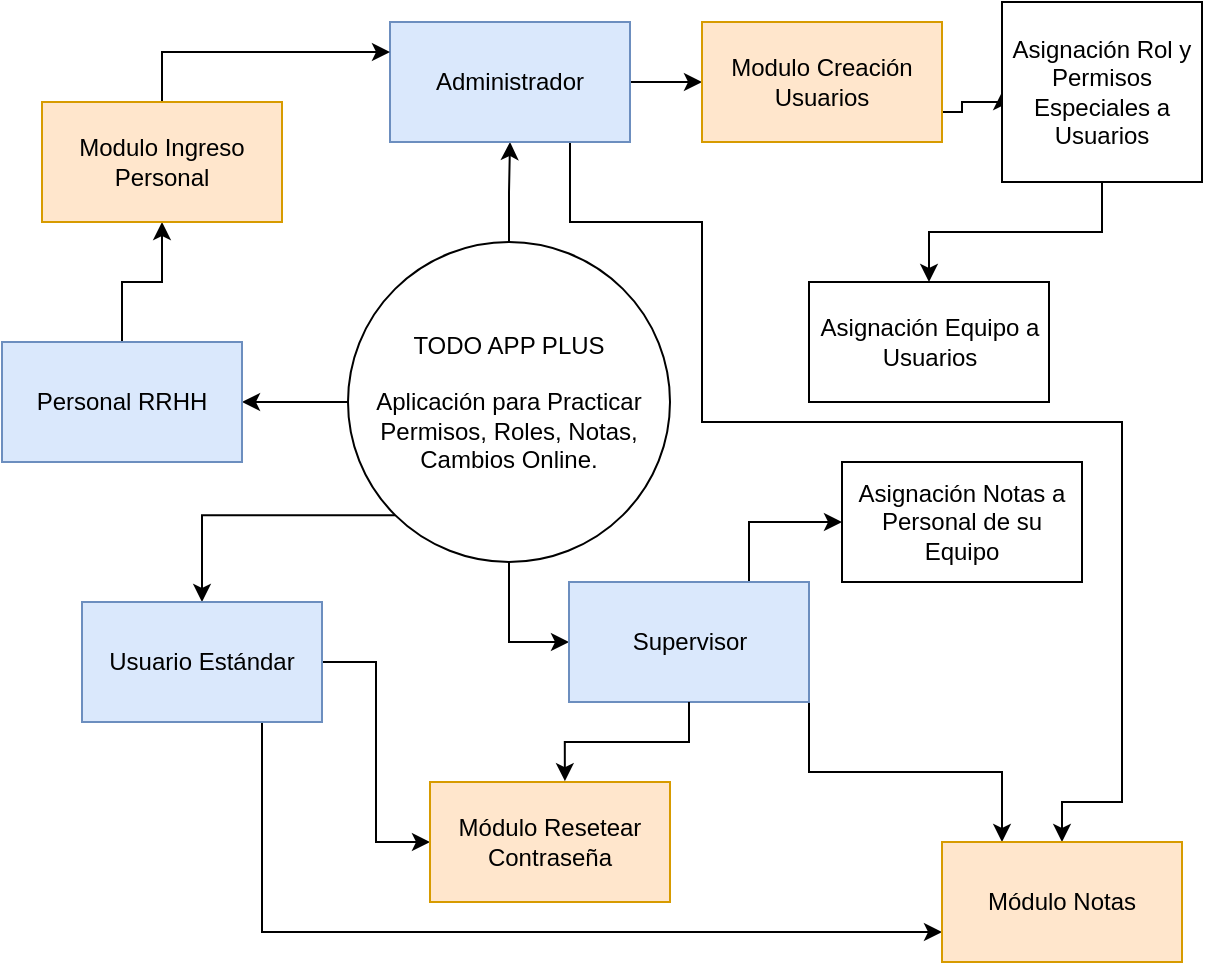 <mxfile version="24.5.2" type="github" pages="3">
  <diagram id="s965LZBpbMZYc1rGL3O4" name="Idea General">
    <mxGraphModel dx="956" dy="535" grid="1" gridSize="10" guides="1" tooltips="1" connect="1" arrows="1" fold="1" page="1" pageScale="1" pageWidth="827" pageHeight="1169" math="0" shadow="0">
      <root>
        <mxCell id="0" />
        <mxCell id="1" parent="0" />
        <mxCell id="39D2p6SeBB2OhHmBmoVa-4" value="" style="edgeStyle=orthogonalEdgeStyle;rounded=0;orthogonalLoop=1;jettySize=auto;html=1;" edge="1" parent="1" source="39D2p6SeBB2OhHmBmoVa-1" target="39D2p6SeBB2OhHmBmoVa-3">
          <mxGeometry relative="1" as="geometry" />
        </mxCell>
        <mxCell id="39D2p6SeBB2OhHmBmoVa-6" value="" style="edgeStyle=orthogonalEdgeStyle;rounded=0;orthogonalLoop=1;jettySize=auto;html=1;" edge="1" parent="1" source="39D2p6SeBB2OhHmBmoVa-1" target="39D2p6SeBB2OhHmBmoVa-5">
          <mxGeometry relative="1" as="geometry" />
        </mxCell>
        <mxCell id="39D2p6SeBB2OhHmBmoVa-8" value="" style="edgeStyle=orthogonalEdgeStyle;rounded=0;orthogonalLoop=1;jettySize=auto;html=1;entryX=0;entryY=0.5;entryDx=0;entryDy=0;" edge="1" parent="1" source="39D2p6SeBB2OhHmBmoVa-1" target="39D2p6SeBB2OhHmBmoVa-7">
          <mxGeometry relative="1" as="geometry" />
        </mxCell>
        <mxCell id="39D2p6SeBB2OhHmBmoVa-10" value="" style="edgeStyle=orthogonalEdgeStyle;rounded=0;orthogonalLoop=1;jettySize=auto;html=1;exitX=0;exitY=1;exitDx=0;exitDy=0;" edge="1" parent="1" source="39D2p6SeBB2OhHmBmoVa-1" target="39D2p6SeBB2OhHmBmoVa-9">
          <mxGeometry relative="1" as="geometry" />
        </mxCell>
        <mxCell id="39D2p6SeBB2OhHmBmoVa-1" value="TODO APP PLUS&lt;div&gt;&lt;br&gt;&lt;div&gt;Aplicación para Practicar Permisos, Roles, Notas, Cambios Online.&lt;/div&gt;&lt;/div&gt;" style="ellipse;whiteSpace=wrap;html=1;" vertex="1" parent="1">
          <mxGeometry x="243" y="150" width="161" height="160" as="geometry" />
        </mxCell>
        <mxCell id="39D2p6SeBB2OhHmBmoVa-14" style="edgeStyle=orthogonalEdgeStyle;rounded=0;orthogonalLoop=1;jettySize=auto;html=1;exitX=0.5;exitY=0;exitDx=0;exitDy=0;entryX=0.5;entryY=1;entryDx=0;entryDy=0;" edge="1" parent="1" source="39D2p6SeBB2OhHmBmoVa-3" target="39D2p6SeBB2OhHmBmoVa-11">
          <mxGeometry relative="1" as="geometry" />
        </mxCell>
        <mxCell id="39D2p6SeBB2OhHmBmoVa-3" value="Personal RRHH" style="whiteSpace=wrap;html=1;fillColor=#dae8fc;strokeColor=#6c8ebf;" vertex="1" parent="1">
          <mxGeometry x="70" y="200" width="120" height="60" as="geometry" />
        </mxCell>
        <mxCell id="39D2p6SeBB2OhHmBmoVa-16" style="edgeStyle=orthogonalEdgeStyle;rounded=0;orthogonalLoop=1;jettySize=auto;html=1;exitX=1;exitY=0.5;exitDx=0;exitDy=0;entryX=0;entryY=0.5;entryDx=0;entryDy=0;" edge="1" parent="1" source="39D2p6SeBB2OhHmBmoVa-5" target="39D2p6SeBB2OhHmBmoVa-12">
          <mxGeometry relative="1" as="geometry" />
        </mxCell>
        <mxCell id="lc47qNNWt5qlsEdFQ2Nk-5" style="edgeStyle=orthogonalEdgeStyle;rounded=0;orthogonalLoop=1;jettySize=auto;html=1;exitX=0.75;exitY=1;exitDx=0;exitDy=0;entryX=0.5;entryY=0;entryDx=0;entryDy=0;" edge="1" parent="1" source="39D2p6SeBB2OhHmBmoVa-5" target="lc47qNNWt5qlsEdFQ2Nk-4">
          <mxGeometry relative="1" as="geometry">
            <Array as="points">
              <mxPoint x="354" y="140" />
              <mxPoint x="420" y="140" />
              <mxPoint x="420" y="240" />
              <mxPoint x="630" y="240" />
              <mxPoint x="630" y="430" />
              <mxPoint x="600" y="430" />
            </Array>
          </mxGeometry>
        </mxCell>
        <mxCell id="39D2p6SeBB2OhHmBmoVa-5" value="Administrador" style="whiteSpace=wrap;html=1;fillColor=#dae8fc;strokeColor=#6c8ebf;" vertex="1" parent="1">
          <mxGeometry x="264" y="40" width="120" height="60" as="geometry" />
        </mxCell>
        <mxCell id="39D2p6SeBB2OhHmBmoVa-22" value="" style="edgeStyle=orthogonalEdgeStyle;rounded=0;orthogonalLoop=1;jettySize=auto;html=1;entryX=0;entryY=0.5;entryDx=0;entryDy=0;exitX=0.75;exitY=0;exitDx=0;exitDy=0;" edge="1" parent="1" source="39D2p6SeBB2OhHmBmoVa-7" target="39D2p6SeBB2OhHmBmoVa-21">
          <mxGeometry relative="1" as="geometry" />
        </mxCell>
        <mxCell id="lc47qNNWt5qlsEdFQ2Nk-6" style="edgeStyle=orthogonalEdgeStyle;rounded=0;orthogonalLoop=1;jettySize=auto;html=1;exitX=1;exitY=1;exitDx=0;exitDy=0;entryX=0.25;entryY=0;entryDx=0;entryDy=0;" edge="1" parent="1" source="39D2p6SeBB2OhHmBmoVa-7" target="lc47qNNWt5qlsEdFQ2Nk-4">
          <mxGeometry relative="1" as="geometry" />
        </mxCell>
        <mxCell id="39D2p6SeBB2OhHmBmoVa-7" value="Supervisor" style="whiteSpace=wrap;html=1;fillColor=#dae8fc;strokeColor=#6c8ebf;" vertex="1" parent="1">
          <mxGeometry x="353.5" y="320" width="120" height="60" as="geometry" />
        </mxCell>
        <mxCell id="39D2p6SeBB2OhHmBmoVa-24" style="edgeStyle=orthogonalEdgeStyle;rounded=0;orthogonalLoop=1;jettySize=auto;html=1;exitX=1;exitY=0.5;exitDx=0;exitDy=0;entryX=0;entryY=0.5;entryDx=0;entryDy=0;" edge="1" parent="1" source="39D2p6SeBB2OhHmBmoVa-9" target="39D2p6SeBB2OhHmBmoVa-18">
          <mxGeometry relative="1" as="geometry" />
        </mxCell>
        <mxCell id="lc47qNNWt5qlsEdFQ2Nk-7" style="edgeStyle=orthogonalEdgeStyle;rounded=0;orthogonalLoop=1;jettySize=auto;html=1;exitX=0.75;exitY=1;exitDx=0;exitDy=0;entryX=0;entryY=0.75;entryDx=0;entryDy=0;" edge="1" parent="1" source="39D2p6SeBB2OhHmBmoVa-9" target="lc47qNNWt5qlsEdFQ2Nk-4">
          <mxGeometry relative="1" as="geometry" />
        </mxCell>
        <mxCell id="39D2p6SeBB2OhHmBmoVa-9" value="Usuario Estándar" style="whiteSpace=wrap;html=1;fillColor=#dae8fc;strokeColor=#6c8ebf;" vertex="1" parent="1">
          <mxGeometry x="110" y="330" width="120" height="60" as="geometry" />
        </mxCell>
        <mxCell id="39D2p6SeBB2OhHmBmoVa-15" style="edgeStyle=orthogonalEdgeStyle;rounded=0;orthogonalLoop=1;jettySize=auto;html=1;exitX=0.5;exitY=0;exitDx=0;exitDy=0;entryX=0;entryY=0.25;entryDx=0;entryDy=0;" edge="1" parent="1" source="39D2p6SeBB2OhHmBmoVa-11" target="39D2p6SeBB2OhHmBmoVa-5">
          <mxGeometry relative="1" as="geometry" />
        </mxCell>
        <mxCell id="39D2p6SeBB2OhHmBmoVa-11" value="Modulo Ingreso Personal" style="rounded=0;whiteSpace=wrap;html=1;fillColor=#ffe6cc;strokeColor=#d79b00;" vertex="1" parent="1">
          <mxGeometry x="90" y="80" width="120" height="60" as="geometry" />
        </mxCell>
        <mxCell id="39D2p6SeBB2OhHmBmoVa-17" style="edgeStyle=orthogonalEdgeStyle;rounded=0;orthogonalLoop=1;jettySize=auto;html=1;exitX=1;exitY=0.75;exitDx=0;exitDy=0;entryX=0;entryY=0.5;entryDx=0;entryDy=0;" edge="1" parent="1" source="39D2p6SeBB2OhHmBmoVa-12" target="39D2p6SeBB2OhHmBmoVa-13">
          <mxGeometry relative="1" as="geometry">
            <Array as="points">
              <mxPoint x="550" y="85" />
              <mxPoint x="550" y="80" />
            </Array>
          </mxGeometry>
        </mxCell>
        <mxCell id="39D2p6SeBB2OhHmBmoVa-12" value="Modulo Creación Usuarios" style="rounded=0;whiteSpace=wrap;html=1;fillColor=#ffe6cc;strokeColor=#d79b00;" vertex="1" parent="1">
          <mxGeometry x="420" y="40" width="120" height="60" as="geometry" />
        </mxCell>
        <mxCell id="39D2p6SeBB2OhHmBmoVa-20" value="" style="edgeStyle=orthogonalEdgeStyle;rounded=0;orthogonalLoop=1;jettySize=auto;html=1;" edge="1" parent="1" source="39D2p6SeBB2OhHmBmoVa-13" target="39D2p6SeBB2OhHmBmoVa-19">
          <mxGeometry relative="1" as="geometry" />
        </mxCell>
        <mxCell id="39D2p6SeBB2OhHmBmoVa-13" value="Asignación Rol y Permisos Especiales a Usuarios" style="rounded=0;whiteSpace=wrap;html=1;" vertex="1" parent="1">
          <mxGeometry x="570" y="30" width="100" height="90" as="geometry" />
        </mxCell>
        <mxCell id="39D2p6SeBB2OhHmBmoVa-18" value="Módulo Resetear Contraseña" style="rounded=0;whiteSpace=wrap;html=1;fillColor=#ffe6cc;strokeColor=#d79b00;" vertex="1" parent="1">
          <mxGeometry x="284" y="420" width="120" height="60" as="geometry" />
        </mxCell>
        <mxCell id="39D2p6SeBB2OhHmBmoVa-19" value="Asignación Equipo a Usuarios" style="rounded=0;whiteSpace=wrap;html=1;" vertex="1" parent="1">
          <mxGeometry x="473.5" y="170" width="120" height="60" as="geometry" />
        </mxCell>
        <mxCell id="39D2p6SeBB2OhHmBmoVa-21" value="Asignación Notas a Personal de su Equipo" style="whiteSpace=wrap;html=1;" vertex="1" parent="1">
          <mxGeometry x="490" y="260" width="120" height="60" as="geometry" />
        </mxCell>
        <mxCell id="39D2p6SeBB2OhHmBmoVa-23" style="edgeStyle=orthogonalEdgeStyle;rounded=0;orthogonalLoop=1;jettySize=auto;html=1;exitX=0.5;exitY=1;exitDx=0;exitDy=0;entryX=0.562;entryY=-0.007;entryDx=0;entryDy=0;entryPerimeter=0;" edge="1" parent="1" source="39D2p6SeBB2OhHmBmoVa-7" target="39D2p6SeBB2OhHmBmoVa-18">
          <mxGeometry relative="1" as="geometry" />
        </mxCell>
        <mxCell id="lc47qNNWt5qlsEdFQ2Nk-4" value="Módulo Notas" style="rounded=0;whiteSpace=wrap;html=1;fillColor=#ffe6cc;strokeColor=#d79b00;" vertex="1" parent="1">
          <mxGeometry x="540" y="450" width="120" height="60" as="geometry" />
        </mxCell>
      </root>
    </mxGraphModel>
  </diagram>
  <diagram id="S6_nV-Bq8FW5qWXBEmcx" name="SubSistemas">
    <mxGraphModel dx="1366" dy="764" grid="1" gridSize="10" guides="1" tooltips="1" connect="1" arrows="1" fold="1" page="1" pageScale="1" pageWidth="827" pageHeight="1169" math="0" shadow="0">
      <root>
        <mxCell id="0" />
        <mxCell id="1" parent="0" />
        <mxCell id="8o5fo2lldhRb1oBOmASX-3" style="edgeStyle=orthogonalEdgeStyle;rounded=0;orthogonalLoop=1;jettySize=auto;html=1;exitX=0.5;exitY=0.5;exitDx=0;exitDy=0;exitPerimeter=0;entryX=0;entryY=0.5;entryDx=0;entryDy=0;" edge="1" parent="1" source="C0U7h_3is0mXBFiikYH3-1" target="8o5fo2lldhRb1oBOmASX-1">
          <mxGeometry relative="1" as="geometry" />
        </mxCell>
        <mxCell id="8o5fo2lldhRb1oBOmASX-4" style="edgeStyle=orthogonalEdgeStyle;rounded=0;orthogonalLoop=1;jettySize=auto;html=1;exitX=0.5;exitY=0.5;exitDx=0;exitDy=0;exitPerimeter=0;entryX=0;entryY=0.5;entryDx=0;entryDy=0;" edge="1" parent="1" source="C0U7h_3is0mXBFiikYH3-1" target="8o5fo2lldhRb1oBOmASX-2">
          <mxGeometry relative="1" as="geometry">
            <Array as="points">
              <mxPoint x="80" y="150" />
              <mxPoint x="80" y="100" />
            </Array>
          </mxGeometry>
        </mxCell>
        <mxCell id="C0U7h_3is0mXBFiikYH3-1" value="RRHH" style="shape=umlActor;verticalLabelPosition=bottom;verticalAlign=top;html=1;outlineConnect=0;" vertex="1" parent="1">
          <mxGeometry x="100" y="120" width="30" height="60" as="geometry" />
        </mxCell>
        <mxCell id="8o5fo2lldhRb1oBOmASX-7" style="edgeStyle=orthogonalEdgeStyle;rounded=0;orthogonalLoop=1;jettySize=auto;html=1;exitX=1;exitY=0.5;exitDx=0;exitDy=0;entryX=0.5;entryY=0.5;entryDx=0;entryDy=0;entryPerimeter=0;" edge="1" parent="1" source="8o5fo2lldhRb1oBOmASX-1" target="8o5fo2lldhRb1oBOmASX-5">
          <mxGeometry relative="1" as="geometry" />
        </mxCell>
        <mxCell id="8o5fo2lldhRb1oBOmASX-1" value="Crear Empleado" style="rounded=1;whiteSpace=wrap;html=1;" vertex="1" parent="1">
          <mxGeometry x="190" y="130" width="120" height="40" as="geometry" />
        </mxCell>
        <mxCell id="8o5fo2lldhRb1oBOmASX-24" style="edgeStyle=orthogonalEdgeStyle;rounded=0;orthogonalLoop=1;jettySize=auto;html=1;exitX=1;exitY=0.5;exitDx=0;exitDy=0;entryX=0;entryY=0.25;entryDx=0;entryDy=0;" edge="1" parent="1" source="8o5fo2lldhRb1oBOmASX-2" target="8o5fo2lldhRb1oBOmASX-23">
          <mxGeometry relative="1" as="geometry" />
        </mxCell>
        <mxCell id="8o5fo2lldhRb1oBOmASX-2" value="Dar de Baja Empleado" style="rounded=1;whiteSpace=wrap;html=1;" vertex="1" parent="1">
          <mxGeometry x="140" y="80" width="150" height="40" as="geometry" />
        </mxCell>
        <mxCell id="8o5fo2lldhRb1oBOmASX-8" style="edgeStyle=orthogonalEdgeStyle;rounded=0;orthogonalLoop=1;jettySize=auto;html=1;entryX=0.5;entryY=0;entryDx=0;entryDy=0;exitX=0;exitY=1;exitDx=0;exitDy=0;exitPerimeter=0;" edge="1" parent="1" source="8o5fo2lldhRb1oBOmASX-5" target="8o5fo2lldhRb1oBOmASX-6">
          <mxGeometry relative="1" as="geometry">
            <Array as="points">
              <mxPoint x="390" y="190" />
              <mxPoint x="310" y="190" />
            </Array>
          </mxGeometry>
        </mxCell>
        <mxCell id="8o5fo2lldhRb1oBOmASX-5" value="Admin" style="shape=umlActor;verticalLabelPosition=bottom;verticalAlign=top;html=1;outlineConnect=0;" vertex="1" parent="1">
          <mxGeometry x="390" y="150" width="30" height="60" as="geometry" />
        </mxCell>
        <mxCell id="8o5fo2lldhRb1oBOmASX-6" value="Crear Usuario para un Empleado" style="rounded=1;whiteSpace=wrap;html=1;" vertex="1" parent="1">
          <mxGeometry x="250" y="210" width="120" height="60" as="geometry" />
        </mxCell>
        <mxCell id="8o5fo2lldhRb1oBOmASX-17" style="edgeStyle=orthogonalEdgeStyle;rounded=0;orthogonalLoop=1;jettySize=auto;html=1;exitX=0.5;exitY=0.5;exitDx=0;exitDy=0;exitPerimeter=0;" edge="1" parent="1" source="8o5fo2lldhRb1oBOmASX-9" target="8o5fo2lldhRb1oBOmASX-16">
          <mxGeometry relative="1" as="geometry" />
        </mxCell>
        <mxCell id="8o5fo2lldhRb1oBOmASX-20" style="edgeStyle=orthogonalEdgeStyle;rounded=0;orthogonalLoop=1;jettySize=auto;html=1;exitX=1;exitY=1;exitDx=0;exitDy=0;exitPerimeter=0;entryX=0.25;entryY=0;entryDx=0;entryDy=0;" edge="1" parent="1" source="8o5fo2lldhRb1oBOmASX-9" target="8o5fo2lldhRb1oBOmASX-15">
          <mxGeometry relative="1" as="geometry" />
        </mxCell>
        <mxCell id="8o5fo2lldhRb1oBOmASX-9" value="Supervisor" style="shape=umlActor;verticalLabelPosition=bottom;verticalAlign=top;html=1;outlineConnect=0;" vertex="1" parent="1">
          <mxGeometry x="160" y="320" width="30" height="60" as="geometry" />
        </mxCell>
        <mxCell id="8o5fo2lldhRb1oBOmASX-21" style="edgeStyle=orthogonalEdgeStyle;rounded=0;orthogonalLoop=1;jettySize=auto;html=1;exitX=0;exitY=1;exitDx=0;exitDy=0;exitPerimeter=0;entryX=0.75;entryY=0;entryDx=0;entryDy=0;" edge="1" parent="1" source="8o5fo2lldhRb1oBOmASX-10" target="8o5fo2lldhRb1oBOmASX-15">
          <mxGeometry relative="1" as="geometry" />
        </mxCell>
        <mxCell id="8o5fo2lldhRb1oBOmASX-10" value="Estandar" style="shape=umlActor;verticalLabelPosition=bottom;verticalAlign=top;html=1;outlineConnect=0;" vertex="1" parent="1">
          <mxGeometry x="409" y="320" width="30" height="60" as="geometry" />
        </mxCell>
        <mxCell id="8o5fo2lldhRb1oBOmASX-11" style="edgeStyle=orthogonalEdgeStyle;rounded=0;orthogonalLoop=1;jettySize=auto;html=1;exitX=0.5;exitY=1;exitDx=0;exitDy=0;entryX=0.5;entryY=0;entryDx=0;entryDy=0;entryPerimeter=0;" edge="1" parent="1" source="8o5fo2lldhRb1oBOmASX-6" target="8o5fo2lldhRb1oBOmASX-9">
          <mxGeometry relative="1" as="geometry" />
        </mxCell>
        <mxCell id="8o5fo2lldhRb1oBOmASX-12" style="edgeStyle=orthogonalEdgeStyle;rounded=0;orthogonalLoop=1;jettySize=auto;html=1;exitX=0.5;exitY=1;exitDx=0;exitDy=0;entryX=0.5;entryY=0;entryDx=0;entryDy=0;entryPerimeter=0;" edge="1" parent="1" source="8o5fo2lldhRb1oBOmASX-6" target="8o5fo2lldhRb1oBOmASX-10">
          <mxGeometry relative="1" as="geometry" />
        </mxCell>
        <mxCell id="8o5fo2lldhRb1oBOmASX-14" style="edgeStyle=orthogonalEdgeStyle;rounded=0;orthogonalLoop=1;jettySize=auto;html=1;exitX=0;exitY=0.5;exitDx=0;exitDy=0;entryX=1;entryY=1;entryDx=0;entryDy=0;entryPerimeter=0;" edge="1" parent="1" source="8o5fo2lldhRb1oBOmASX-6" target="C0U7h_3is0mXBFiikYH3-1">
          <mxGeometry relative="1" as="geometry">
            <Array as="points">
              <mxPoint x="170" y="240" />
              <mxPoint x="170" y="180" />
            </Array>
          </mxGeometry>
        </mxCell>
        <mxCell id="8o5fo2lldhRb1oBOmASX-15" value="Crear/Modificar/Eliminar Notas" style="rounded=1;whiteSpace=wrap;html=1;" vertex="1" parent="1">
          <mxGeometry x="230" y="460" width="160" height="40" as="geometry" />
        </mxCell>
        <mxCell id="8o5fo2lldhRb1oBOmASX-16" value="Asignar Notas a su Equipo" style="rounded=1;whiteSpace=wrap;html=1;" vertex="1" parent="1">
          <mxGeometry x="260" y="340" width="100" height="50" as="geometry" />
        </mxCell>
        <mxCell id="8o5fo2lldhRb1oBOmASX-18" style="edgeStyle=orthogonalEdgeStyle;rounded=0;orthogonalLoop=1;jettySize=auto;html=1;exitX=1;exitY=0.5;exitDx=0;exitDy=0;entryX=0.5;entryY=0.5;entryDx=0;entryDy=0;entryPerimeter=0;" edge="1" parent="1" source="8o5fo2lldhRb1oBOmASX-16" target="8o5fo2lldhRb1oBOmASX-10">
          <mxGeometry relative="1" as="geometry" />
        </mxCell>
        <mxCell id="8o5fo2lldhRb1oBOmASX-23" value="Dar de Baja Usuario para Empleado" style="rounded=1;whiteSpace=wrap;html=1;" vertex="1" parent="1">
          <mxGeometry x="335" y="70" width="120" height="60" as="geometry" />
        </mxCell>
      </root>
    </mxGraphModel>
  </diagram>
  <diagram name="Accesos Usuarios" id="HK_hRzkJzCr3H_7PqZH8">
    <mxGraphModel dx="956" dy="535" grid="1" gridSize="10" guides="1" tooltips="1" connect="1" arrows="1" fold="1" page="1" pageScale="1" pageWidth="827" pageHeight="1169" math="0" shadow="0">
      <root>
        <mxCell id="0" />
        <mxCell id="1" parent="0" />
        <mxCell id="8RdS8d504PIiQYttvpsd-12" style="edgeStyle=orthogonalEdgeStyle;rounded=0;orthogonalLoop=1;jettySize=auto;html=1;exitX=0.5;exitY=0.5;exitDx=0;exitDy=0;exitPerimeter=0;entryX=0;entryY=0.5;entryDx=0;entryDy=0;fillColor=#b1ddf0;strokeColor=#10739e;" parent="1" source="8RdS8d504PIiQYttvpsd-1" target="8RdS8d504PIiQYttvpsd-8" edge="1">
          <mxGeometry relative="1" as="geometry">
            <Array as="points">
              <mxPoint x="315" y="150" />
              <mxPoint x="30" y="150" />
              <mxPoint x="30" y="253" />
            </Array>
          </mxGeometry>
        </mxCell>
        <mxCell id="8RdS8d504PIiQYttvpsd-13" style="edgeStyle=orthogonalEdgeStyle;rounded=0;orthogonalLoop=1;jettySize=auto;html=1;exitX=0.5;exitY=0.5;exitDx=0;exitDy=0;exitPerimeter=0;fillColor=#b1ddf0;strokeColor=#10739e;" parent="1" source="8RdS8d504PIiQYttvpsd-1" target="8RdS8d504PIiQYttvpsd-9" edge="1">
          <mxGeometry relative="1" as="geometry">
            <Array as="points">
              <mxPoint x="315" y="150" />
              <mxPoint x="30" y="150" />
              <mxPoint x="30" y="270" />
            </Array>
          </mxGeometry>
        </mxCell>
        <mxCell id="8RdS8d504PIiQYttvpsd-14" style="edgeStyle=orthogonalEdgeStyle;rounded=0;orthogonalLoop=1;jettySize=auto;html=1;exitX=0.5;exitY=0.5;exitDx=0;exitDy=0;exitPerimeter=0;entryX=0;entryY=0.5;entryDx=0;entryDy=0;fillColor=#b1ddf0;strokeColor=#10739e;" parent="1" source="8RdS8d504PIiQYttvpsd-1" target="8RdS8d504PIiQYttvpsd-10" edge="1">
          <mxGeometry relative="1" as="geometry">
            <Array as="points">
              <mxPoint x="315" y="150" />
              <mxPoint x="30" y="150" />
              <mxPoint x="30" y="373" />
            </Array>
          </mxGeometry>
        </mxCell>
        <mxCell id="8RdS8d504PIiQYttvpsd-15" style="edgeStyle=orthogonalEdgeStyle;rounded=0;orthogonalLoop=1;jettySize=auto;html=1;exitX=0.5;exitY=0.5;exitDx=0;exitDy=0;exitPerimeter=0;fillColor=#b1ddf0;strokeColor=#10739e;entryX=0;entryY=0.5;entryDx=0;entryDy=0;" parent="1" source="8RdS8d504PIiQYttvpsd-1" target="8RdS8d504PIiQYttvpsd-11" edge="1">
          <mxGeometry relative="1" as="geometry">
            <Array as="points">
              <mxPoint x="315" y="150" />
              <mxPoint x="30" y="150" />
              <mxPoint x="30" y="403" />
            </Array>
          </mxGeometry>
        </mxCell>
        <mxCell id="behr8fd_5uEWThHNxqmk-12" style="edgeStyle=orthogonalEdgeStyle;rounded=0;orthogonalLoop=1;jettySize=auto;html=1;exitX=1;exitY=0.333;exitDx=0;exitDy=0;exitPerimeter=0;entryX=0;entryY=0.5;entryDx=0;entryDy=0;fillColor=#1ba1e2;strokeColor=#006EAF;" parent="1" source="8RdS8d504PIiQYttvpsd-1" target="8RdS8d504PIiQYttvpsd-29" edge="1">
          <mxGeometry relative="1" as="geometry">
            <Array as="points">
              <mxPoint x="340" y="60" />
              <mxPoint x="340" y="253" />
            </Array>
          </mxGeometry>
        </mxCell>
        <mxCell id="behr8fd_5uEWThHNxqmk-13" style="edgeStyle=orthogonalEdgeStyle;rounded=0;orthogonalLoop=1;jettySize=auto;html=1;exitX=1;exitY=0.333;exitDx=0;exitDy=0;exitPerimeter=0;entryX=0;entryY=0.5;entryDx=0;entryDy=0;fillColor=#1ba1e2;strokeColor=#006EAF;" parent="1" source="8RdS8d504PIiQYttvpsd-1" target="8RdS8d504PIiQYttvpsd-30" edge="1">
          <mxGeometry relative="1" as="geometry">
            <Array as="points">
              <mxPoint x="340" y="60" />
              <mxPoint x="340" y="343" />
            </Array>
          </mxGeometry>
        </mxCell>
        <mxCell id="behr8fd_5uEWThHNxqmk-14" style="edgeStyle=orthogonalEdgeStyle;rounded=0;orthogonalLoop=1;jettySize=auto;html=1;exitX=1;exitY=0.333;exitDx=0;exitDy=0;exitPerimeter=0;entryX=0;entryY=0.5;entryDx=0;entryDy=0;fillColor=#1ba1e2;strokeColor=#006EAF;" parent="1" source="8RdS8d504PIiQYttvpsd-1" target="behr8fd_5uEWThHNxqmk-5" edge="1">
          <mxGeometry relative="1" as="geometry">
            <Array as="points">
              <mxPoint x="340" y="60" />
              <mxPoint x="340" y="463" />
            </Array>
          </mxGeometry>
        </mxCell>
        <mxCell id="behr8fd_5uEWThHNxqmk-17" style="edgeStyle=orthogonalEdgeStyle;rounded=0;orthogonalLoop=1;jettySize=auto;html=1;exitX=1;exitY=0.333;exitDx=0;exitDy=0;exitPerimeter=0;entryX=0;entryY=0.5;entryDx=0;entryDy=0;fillColor=#1ba1e2;strokeColor=#006EAF;" parent="1" source="8RdS8d504PIiQYttvpsd-1" target="behr8fd_5uEWThHNxqmk-8" edge="1">
          <mxGeometry relative="1" as="geometry">
            <Array as="points">
              <mxPoint x="340" y="60" />
              <mxPoint x="340" y="553" />
            </Array>
          </mxGeometry>
        </mxCell>
        <mxCell id="8RdS8d504PIiQYttvpsd-1" value="Admin" style="shape=umlActor;verticalLabelPosition=bottom;verticalAlign=top;html=1;outlineConnect=0;fillColor=#b1ddf0;strokeColor=#10739e;" parent="1" vertex="1">
          <mxGeometry x="300" y="40" width="30" height="60" as="geometry" />
        </mxCell>
        <mxCell id="8RdS8d504PIiQYttvpsd-20" style="edgeStyle=orthogonalEdgeStyle;rounded=0;orthogonalLoop=1;jettySize=auto;html=1;exitX=0.5;exitY=0.5;exitDx=0;exitDy=0;exitPerimeter=0;entryX=1;entryY=0.5;entryDx=0;entryDy=0;fillColor=#fad9d5;strokeColor=#ae4132;" parent="1" source="8RdS8d504PIiQYttvpsd-3" target="8RdS8d504PIiQYttvpsd-17" edge="1">
          <mxGeometry relative="1" as="geometry">
            <Array as="points">
              <mxPoint x="480" y="130" />
              <mxPoint x="320" y="130" />
              <mxPoint x="320" y="343" />
            </Array>
          </mxGeometry>
        </mxCell>
        <mxCell id="8RdS8d504PIiQYttvpsd-21" style="edgeStyle=orthogonalEdgeStyle;rounded=0;orthogonalLoop=1;jettySize=auto;html=1;exitX=0.5;exitY=0.5;exitDx=0;exitDy=0;exitPerimeter=0;fillColor=#fad9d5;strokeColor=#ae4132;entryX=0.501;entryY=0.931;entryDx=0;entryDy=0;entryPerimeter=0;" parent="1" source="8RdS8d504PIiQYttvpsd-3" target="8RdS8d504PIiQYttvpsd-19" edge="1">
          <mxGeometry relative="1" as="geometry">
            <Array as="points">
              <mxPoint x="480" y="130" />
              <mxPoint x="320" y="130" />
              <mxPoint x="320" y="490" />
              <mxPoint x="163" y="490" />
            </Array>
            <mxPoint x="160" y="480" as="targetPoint" />
          </mxGeometry>
        </mxCell>
        <mxCell id="behr8fd_5uEWThHNxqmk-19" style="edgeStyle=orthogonalEdgeStyle;rounded=0;orthogonalLoop=1;jettySize=auto;html=1;exitX=1;exitY=0.333;exitDx=0;exitDy=0;exitPerimeter=0;fillColor=#f8cecc;strokeColor=#b85450;entryX=1.005;entryY=0.767;entryDx=0;entryDy=0;entryPerimeter=0;" parent="1" target="8RdS8d504PIiQYttvpsd-30" edge="1">
          <mxGeometry relative="1" as="geometry">
            <mxPoint x="490" y="60" as="sourcePoint" />
            <mxPoint x="590" y="323" as="targetPoint" />
            <Array as="points">
              <mxPoint x="515" y="60" />
              <mxPoint x="515" y="150" />
              <mxPoint x="615" y="150" />
              <mxPoint x="615" y="350" />
            </Array>
          </mxGeometry>
        </mxCell>
        <mxCell id="behr8fd_5uEWThHNxqmk-23" style="edgeStyle=orthogonalEdgeStyle;rounded=0;orthogonalLoop=1;jettySize=auto;html=1;exitX=1;exitY=0.333;exitDx=0;exitDy=0;exitPerimeter=0;entryX=1;entryY=0.5;entryDx=0;entryDy=0;fillColor=#f8cecc;gradientColor=#ea6b66;strokeColor=#b85450;" parent="1" source="8RdS8d504PIiQYttvpsd-3" target="behr8fd_5uEWThHNxqmk-7" edge="1">
          <mxGeometry relative="1" as="geometry">
            <Array as="points">
              <mxPoint x="520" y="60" />
              <mxPoint x="520" y="150" />
              <mxPoint x="620" y="150" />
              <mxPoint x="620" y="523" />
            </Array>
          </mxGeometry>
        </mxCell>
        <mxCell id="behr8fd_5uEWThHNxqmk-24" style="edgeStyle=orthogonalEdgeStyle;rounded=0;orthogonalLoop=1;jettySize=auto;html=1;exitX=1;exitY=0.333;exitDx=0;exitDy=0;exitPerimeter=0;entryX=1;entryY=0.5;entryDx=0;entryDy=0;fillColor=#f8cecc;gradientColor=#ea6b66;strokeColor=#b85450;" parent="1" source="8RdS8d504PIiQYttvpsd-3" target="behr8fd_5uEWThHNxqmk-8" edge="1">
          <mxGeometry relative="1" as="geometry">
            <Array as="points">
              <mxPoint x="520" y="60" />
              <mxPoint x="520" y="150" />
              <mxPoint x="620" y="150" />
              <mxPoint x="620" y="553" />
            </Array>
          </mxGeometry>
        </mxCell>
        <mxCell id="8RdS8d504PIiQYttvpsd-3" value="Supervisor" style="shape=umlActor;verticalLabelPosition=bottom;verticalAlign=top;html=1;outlineConnect=0;fillColor=#fad9d5;strokeColor=#ae4132;" parent="1" vertex="1">
          <mxGeometry x="465" y="40" width="30" height="60" as="geometry" />
        </mxCell>
        <mxCell id="8RdS8d504PIiQYttvpsd-24" style="edgeStyle=orthogonalEdgeStyle;rounded=0;orthogonalLoop=1;jettySize=auto;html=1;exitX=0.5;exitY=0.5;exitDx=0;exitDy=0;exitPerimeter=0;fillColor=#d0cee2;strokeColor=#56517e;" parent="1" source="8RdS8d504PIiQYttvpsd-4" target="8RdS8d504PIiQYttvpsd-17" edge="1">
          <mxGeometry relative="1" as="geometry">
            <Array as="points">
              <mxPoint x="625" y="140" />
              <mxPoint x="330" y="140" />
              <mxPoint x="330" y="330" />
            </Array>
          </mxGeometry>
        </mxCell>
        <mxCell id="8RdS8d504PIiQYttvpsd-25" style="edgeStyle=orthogonalEdgeStyle;rounded=0;orthogonalLoop=1;jettySize=auto;html=1;exitX=0.5;exitY=0.5;exitDx=0;exitDy=0;exitPerimeter=0;entryX=1;entryY=0.5;entryDx=0;entryDy=0;fillColor=#d0cee2;strokeColor=#56517e;" parent="1" source="8RdS8d504PIiQYttvpsd-4" target="8RdS8d504PIiQYttvpsd-19" edge="1">
          <mxGeometry relative="1" as="geometry">
            <Array as="points">
              <mxPoint x="625" y="140" />
              <mxPoint x="330" y="140" />
              <mxPoint x="330" y="463" />
            </Array>
          </mxGeometry>
        </mxCell>
        <mxCell id="behr8fd_5uEWThHNxqmk-25" style="edgeStyle=orthogonalEdgeStyle;rounded=0;orthogonalLoop=1;jettySize=auto;html=1;exitX=0;exitY=0.333;exitDx=0;exitDy=0;exitPerimeter=0;entryX=1;entryY=0.5;entryDx=0;entryDy=0;fillColor=#d0cee2;strokeColor=#56517e;" parent="1" source="8RdS8d504PIiQYttvpsd-4" target="behr8fd_5uEWThHNxqmk-1" edge="1">
          <mxGeometry relative="1" as="geometry">
            <Array as="points">
              <mxPoint x="580" y="60" />
              <mxPoint x="580" y="170" />
              <mxPoint x="630" y="170" />
              <mxPoint x="630" y="313" />
            </Array>
          </mxGeometry>
        </mxCell>
        <mxCell id="behr8fd_5uEWThHNxqmk-26" style="edgeStyle=orthogonalEdgeStyle;rounded=0;orthogonalLoop=1;jettySize=auto;html=1;exitX=0;exitY=0.333;exitDx=0;exitDy=0;exitPerimeter=0;entryX=1;entryY=0.5;entryDx=0;entryDy=0;fillColor=#d0cee2;strokeColor=#56517e;" parent="1" source="8RdS8d504PIiQYttvpsd-4" target="behr8fd_5uEWThHNxqmk-3" edge="1">
          <mxGeometry relative="1" as="geometry">
            <Array as="points">
              <mxPoint x="580" y="60" />
              <mxPoint x="580" y="170" />
              <mxPoint x="630" y="170" />
              <mxPoint x="630" y="403" />
            </Array>
          </mxGeometry>
        </mxCell>
        <mxCell id="behr8fd_5uEWThHNxqmk-28" style="edgeStyle=orthogonalEdgeStyle;rounded=0;orthogonalLoop=1;jettySize=auto;html=1;exitX=0;exitY=0.333;exitDx=0;exitDy=0;exitPerimeter=0;entryX=1;entryY=0.5;entryDx=0;entryDy=0;fillColor=#d0cee2;strokeColor=#56517e;" parent="1" source="8RdS8d504PIiQYttvpsd-4" target="behr8fd_5uEWThHNxqmk-9" edge="1">
          <mxGeometry relative="1" as="geometry">
            <Array as="points">
              <mxPoint x="580" y="60" />
              <mxPoint x="580" y="170" />
              <mxPoint x="630" y="170" />
              <mxPoint x="630" y="613" />
            </Array>
          </mxGeometry>
        </mxCell>
        <mxCell id="8RdS8d504PIiQYttvpsd-4" value="Colaborador" style="shape=umlActor;verticalLabelPosition=bottom;verticalAlign=top;html=1;outlineConnect=0;fillColor=#d0cee2;strokeColor=#56517e;" parent="1" vertex="1">
          <mxGeometry x="610" y="40" width="30" height="60" as="geometry" />
        </mxCell>
        <mxCell id="8RdS8d504PIiQYttvpsd-5" value="Usuarios" style="swimlane;fillColor=#f5f5f5;fontColor=#333333;strokeColor=#666666;" parent="1" vertex="1">
          <mxGeometry x="40" y="180" width="260" height="330" as="geometry" />
        </mxCell>
        <mxCell id="8RdS8d504PIiQYttvpsd-8" value="Crear Usuarios" style="text;strokeColor=#d6b656;fillColor=#fff2cc;align=left;verticalAlign=top;spacingLeft=4;spacingRight=4;overflow=hidden;rotatable=0;points=[[0,0.5],[1,0.5]];portConstraint=eastwest;whiteSpace=wrap;html=1;" parent="8RdS8d504PIiQYttvpsd-5" vertex="1">
          <mxGeometry x="10" y="60" width="205" height="26" as="geometry" />
        </mxCell>
        <mxCell id="8RdS8d504PIiQYttvpsd-9" value="Modificar Datos Usuario" style="text;align=left;verticalAlign=top;spacingLeft=4;spacingRight=4;overflow=hidden;rotatable=0;points=[[0,0.5],[1,0.5]];portConstraint=eastwest;whiteSpace=wrap;html=1;fillColor=#fff2cc;strokeColor=#d6b656;" parent="8RdS8d504PIiQYttvpsd-5" vertex="1">
          <mxGeometry x="10" y="90" width="205" height="26" as="geometry" />
        </mxCell>
        <mxCell id="8RdS8d504PIiQYttvpsd-10" value="Eliminar Usuarios" style="text;strokeColor=#d79b00;fillColor=#ffe6cc;align=left;verticalAlign=top;spacingLeft=4;spacingRight=4;overflow=hidden;rotatable=0;points=[[0,0.5],[1,0.5]];portConstraint=eastwest;whiteSpace=wrap;html=1;" parent="8RdS8d504PIiQYttvpsd-5" vertex="1">
          <mxGeometry x="10" y="180" width="205" height="26" as="geometry" />
        </mxCell>
        <mxCell id="8RdS8d504PIiQYttvpsd-11" value="Listar Usuarios" style="text;strokeColor=#d79b00;fillColor=#ffe6cc;align=left;verticalAlign=top;spacingLeft=4;spacingRight=4;overflow=hidden;rotatable=0;points=[[0,0.5],[1,0.5]];portConstraint=eastwest;whiteSpace=wrap;html=1;" parent="8RdS8d504PIiQYttvpsd-5" vertex="1">
          <mxGeometry x="10" y="210" width="205" height="26" as="geometry" />
        </mxCell>
        <mxCell id="8RdS8d504PIiQYttvpsd-16" value="Todos los Usuarios" style="text;strokeColor=#666666;fillColor=#f5f5f5;align=left;verticalAlign=top;spacingLeft=4;spacingRight=4;overflow=hidden;rotatable=0;points=[[0,0.5],[1,0.5]];portConstraint=eastwest;whiteSpace=wrap;html=1;fontColor=#333333;" parent="8RdS8d504PIiQYttvpsd-5" vertex="1">
          <mxGeometry x="20" y="120" width="205" height="26" as="geometry" />
        </mxCell>
        <mxCell id="8RdS8d504PIiQYttvpsd-17" value="Usuario propio" style="text;strokeColor=#666666;fillColor=#f5f5f5;align=left;verticalAlign=top;spacingLeft=4;spacingRight=4;overflow=hidden;rotatable=0;points=[[0,0.5],[1,0.5]];portConstraint=eastwest;whiteSpace=wrap;html=1;fontColor=#333333;" parent="8RdS8d504PIiQYttvpsd-5" vertex="1">
          <mxGeometry x="20" y="150" width="205" height="26" as="geometry" />
        </mxCell>
        <mxCell id="8RdS8d504PIiQYttvpsd-18" value="Todos los Usuarios" style="text;strokeColor=#666666;fillColor=#f5f5f5;align=left;verticalAlign=top;spacingLeft=4;spacingRight=4;overflow=hidden;rotatable=0;points=[[0,0.5],[1,0.5]];portConstraint=eastwest;whiteSpace=wrap;html=1;fontColor=#333333;" parent="8RdS8d504PIiQYttvpsd-5" vertex="1">
          <mxGeometry x="20" y="240" width="205" height="26" as="geometry" />
        </mxCell>
        <mxCell id="8RdS8d504PIiQYttvpsd-19" value="Usuario propio" style="text;strokeColor=#666666;fillColor=#f5f5f5;align=left;verticalAlign=top;spacingLeft=4;spacingRight=4;overflow=hidden;rotatable=0;points=[[0,0.5],[1,0.5]];portConstraint=eastwest;whiteSpace=wrap;html=1;fontColor=#333333;" parent="8RdS8d504PIiQYttvpsd-5" vertex="1">
          <mxGeometry x="20" y="270" width="205" height="26" as="geometry" />
        </mxCell>
        <mxCell id="8RdS8d504PIiQYttvpsd-6" value="Notas" style="swimlane;fillColor=#f5f5f5;fontColor=#333333;strokeColor=#666666;" parent="1" vertex="1">
          <mxGeometry x="350" y="180" width="260" height="480" as="geometry">
            <mxRectangle x="350" y="160" width="70" height="30" as="alternateBounds" />
          </mxGeometry>
        </mxCell>
        <mxCell id="8RdS8d504PIiQYttvpsd-29" value="Crear Notas" style="text;strokeColor=#d6b656;fillColor=#fff2cc;align=left;verticalAlign=top;spacingLeft=4;spacingRight=4;overflow=hidden;rotatable=0;points=[[0,0.5],[1,0.5]];portConstraint=eastwest;whiteSpace=wrap;html=1;" parent="8RdS8d504PIiQYttvpsd-6" vertex="1">
          <mxGeometry x="20" y="60" width="205" height="26" as="geometry" />
        </mxCell>
        <mxCell id="8RdS8d504PIiQYttvpsd-30" value="Modificar Notas" style="text;strokeColor=#d6b656;fillColor=#fff2cc;align=left;verticalAlign=top;spacingLeft=4;spacingRight=4;overflow=hidden;rotatable=0;points=[[0,0.5],[1,0.5]];portConstraint=eastwest;whiteSpace=wrap;html=1;" parent="8RdS8d504PIiQYttvpsd-6" vertex="1">
          <mxGeometry x="20" y="150" width="205" height="26" as="geometry" />
        </mxCell>
        <mxCell id="8RdS8d504PIiQYttvpsd-31" value="Para otros Usuarios" style="text;strokeColor=#666666;fillColor=#f5f5f5;align=left;verticalAlign=top;spacingLeft=4;spacingRight=4;overflow=hidden;rotatable=0;points=[[0,0.5],[1,0.5]];portConstraint=eastwest;whiteSpace=wrap;html=1;fontColor=#333333;" parent="8RdS8d504PIiQYttvpsd-6" vertex="1">
          <mxGeometry x="32.5" y="90" width="205" height="26" as="geometry" />
        </mxCell>
        <mxCell id="behr8fd_5uEWThHNxqmk-1" value="Para Usuario propio" style="text;strokeColor=#666666;fillColor=#f5f5f5;align=left;verticalAlign=top;spacingLeft=4;spacingRight=4;overflow=hidden;rotatable=0;points=[[0,0.5],[1,0.5]];portConstraint=eastwest;whiteSpace=wrap;html=1;fontColor=#333333;" parent="8RdS8d504PIiQYttvpsd-6" vertex="1">
          <mxGeometry x="32.5" y="120" width="205" height="26" as="geometry" />
        </mxCell>
        <mxCell id="behr8fd_5uEWThHNxqmk-2" value="Otros Usuarios" style="text;strokeColor=#666666;fillColor=#f5f5f5;align=left;verticalAlign=top;spacingLeft=4;spacingRight=4;overflow=hidden;rotatable=0;points=[[0,0.5],[1,0.5]];portConstraint=eastwest;whiteSpace=wrap;html=1;fontColor=#333333;" parent="8RdS8d504PIiQYttvpsd-6" vertex="1">
          <mxGeometry x="32.5" y="180" width="205" height="26" as="geometry" />
        </mxCell>
        <mxCell id="behr8fd_5uEWThHNxqmk-3" value="Usuario propio" style="text;strokeColor=#666666;fillColor=#f5f5f5;align=left;verticalAlign=top;spacingLeft=4;spacingRight=4;overflow=hidden;rotatable=0;points=[[0,0.5],[1,0.5]];portConstraint=eastwest;whiteSpace=wrap;html=1;fontColor=#333333;" parent="8RdS8d504PIiQYttvpsd-6" vertex="1">
          <mxGeometry x="32.5" y="210" width="205" height="26" as="geometry" />
        </mxCell>
        <mxCell id="behr8fd_5uEWThHNxqmk-5" value="Eliminar Notas" style="text;strokeColor=#d6b656;fillColor=#fff2cc;align=left;verticalAlign=top;spacingLeft=4;spacingRight=4;overflow=hidden;rotatable=0;points=[[0,0.5],[1,0.5]];portConstraint=eastwest;whiteSpace=wrap;html=1;" parent="8RdS8d504PIiQYttvpsd-6" vertex="1">
          <mxGeometry x="21.25" y="270" width="205" height="26" as="geometry" />
        </mxCell>
        <mxCell id="behr8fd_5uEWThHNxqmk-6" value="Otros Usuarios" style="text;strokeColor=#666666;fillColor=#f5f5f5;align=left;verticalAlign=top;spacingLeft=4;spacingRight=4;overflow=hidden;rotatable=0;points=[[0,0.5],[1,0.5]];portConstraint=eastwest;whiteSpace=wrap;html=1;fontColor=#333333;" parent="8RdS8d504PIiQYttvpsd-6" vertex="1">
          <mxGeometry x="33.75" y="300" width="205" height="26" as="geometry" />
        </mxCell>
        <mxCell id="behr8fd_5uEWThHNxqmk-7" value="Usuario propio" style="text;strokeColor=#666666;fillColor=#f5f5f5;align=left;verticalAlign=top;spacingLeft=4;spacingRight=4;overflow=hidden;rotatable=0;points=[[0,0.5],[1,0.5]];portConstraint=eastwest;whiteSpace=wrap;html=1;fontColor=#333333;" parent="8RdS8d504PIiQYttvpsd-6" vertex="1">
          <mxGeometry x="33.75" y="330" width="205" height="26" as="geometry" />
        </mxCell>
        <mxCell id="behr8fd_5uEWThHNxqmk-8" value="Listar Notas" style="text;strokeColor=#d6b656;fillColor=#fff2cc;align=left;verticalAlign=top;spacingLeft=4;spacingRight=4;overflow=hidden;rotatable=0;points=[[0,0.5],[1,0.5]];portConstraint=eastwest;whiteSpace=wrap;html=1;" parent="8RdS8d504PIiQYttvpsd-6" vertex="1">
          <mxGeometry x="21.25" y="360" width="205" height="26" as="geometry" />
        </mxCell>
        <mxCell id="behr8fd_5uEWThHNxqmk-9" value="Usuario propio" style="text;strokeColor=#666666;fillColor=#f5f5f5;align=left;verticalAlign=top;spacingLeft=4;spacingRight=4;overflow=hidden;rotatable=0;points=[[0,0.5],[1,0.5]];portConstraint=eastwest;whiteSpace=wrap;html=1;fontColor=#333333;" parent="8RdS8d504PIiQYttvpsd-6" vertex="1">
          <mxGeometry x="33.75" y="420" width="205" height="26" as="geometry" />
        </mxCell>
        <mxCell id="behr8fd_5uEWThHNxqmk-10" value="Otros Usuarios" style="text;strokeColor=#666666;fillColor=#f5f5f5;align=left;verticalAlign=top;spacingLeft=4;spacingRight=4;overflow=hidden;rotatable=0;points=[[0,0.5],[1,0.5]];portConstraint=eastwest;whiteSpace=wrap;html=1;fontColor=#333333;" parent="8RdS8d504PIiQYttvpsd-6" vertex="1">
          <mxGeometry x="33.75" y="390" width="205" height="26" as="geometry" />
        </mxCell>
        <mxCell id="behr8fd_5uEWThHNxqmk-11" value="Asignar Nota" style="text;strokeColor=#9673a6;fillColor=#e1d5e7;align=left;verticalAlign=top;spacingLeft=4;spacingRight=4;overflow=hidden;rotatable=0;points=[[0,0.5],[1,0.5]];portConstraint=eastwest;whiteSpace=wrap;html=1;" parent="8RdS8d504PIiQYttvpsd-6" vertex="1">
          <mxGeometry x="46.25" y="240" width="180" height="26" as="geometry" />
        </mxCell>
        <mxCell id="8RdS8d504PIiQYttvpsd-7" value="DashBoard" style="swimlane;fillColor=#f5f5f5;fontColor=#333333;strokeColor=#666666;" parent="1" vertex="1">
          <mxGeometry x="640" y="180" width="200" height="400" as="geometry" />
        </mxCell>
        <mxCell id="behr8fd_5uEWThHNxqmk-29" value="Para Usuario Propio" style="verticalLabelPosition=bottom;aspect=fixed;html=1;shape=mxgraph.salesforce.analytics;" parent="8RdS8d504PIiQYttvpsd-7" vertex="1">
          <mxGeometry x="100" y="50.0" width="60" height="58.8" as="geometry" />
        </mxCell>
        <mxCell id="behr8fd_5uEWThHNxqmk-30" value="Para Equipo" style="verticalLabelPosition=bottom;aspect=fixed;html=1;shape=mxgraph.salesforce.analytics;" parent="8RdS8d504PIiQYttvpsd-7" vertex="1">
          <mxGeometry x="30" y="160.0" width="60" height="58.8" as="geometry" />
        </mxCell>
        <mxCell id="behr8fd_5uEWThHNxqmk-32" value="Generales" style="verticalLabelPosition=bottom;aspect=fixed;html=1;shape=mxgraph.salesforce.analytics;" parent="8RdS8d504PIiQYttvpsd-7" vertex="1">
          <mxGeometry x="100" y="270" width="60" height="58.8" as="geometry" />
        </mxCell>
        <mxCell id="behr8fd_5uEWThHNxqmk-18" style="edgeStyle=orthogonalEdgeStyle;rounded=0;orthogonalLoop=1;jettySize=auto;html=1;exitX=1;exitY=0.333;exitDx=0;exitDy=0;exitPerimeter=0;fillColor=#f8cecc;strokeColor=#b85450;entryX=1;entryY=0.5;entryDx=0;entryDy=0;" parent="1" target="8RdS8d504PIiQYttvpsd-29" edge="1">
          <mxGeometry relative="1" as="geometry">
            <mxPoint x="500" y="60" as="sourcePoint" />
            <mxPoint x="580" y="253" as="targetPoint" />
            <Array as="points">
              <mxPoint x="520" y="60" />
              <mxPoint x="520" y="150" />
              <mxPoint x="615" y="150" />
              <mxPoint x="615" y="253" />
            </Array>
          </mxGeometry>
        </mxCell>
        <mxCell id="behr8fd_5uEWThHNxqmk-27" style="edgeStyle=orthogonalEdgeStyle;rounded=0;orthogonalLoop=1;jettySize=auto;html=1;exitX=0;exitY=0.333;exitDx=0;exitDy=0;exitPerimeter=0;entryX=0.993;entryY=0.676;entryDx=0;entryDy=0;entryPerimeter=0;endArrow=cross;endFill=0;fillColor=#d0cee2;strokeColor=#56517e;" parent="1" source="8RdS8d504PIiQYttvpsd-4" target="behr8fd_5uEWThHNxqmk-11" edge="1">
          <mxGeometry relative="1" as="geometry">
            <Array as="points">
              <mxPoint x="580" y="60" />
              <mxPoint x="580" y="170" />
              <mxPoint x="630" y="170" />
              <mxPoint x="630" y="438" />
            </Array>
          </mxGeometry>
        </mxCell>
        <mxCell id="behr8fd_5uEWThHNxqmk-34" style="edgeStyle=orthogonalEdgeStyle;rounded=0;orthogonalLoop=1;jettySize=auto;html=1;exitX=1;exitY=0.333;exitDx=0;exitDy=0;exitPerimeter=0;entryX=-0.004;entryY=0.573;entryDx=0;entryDy=0;entryPerimeter=0;fillColor=#d0cee2;strokeColor=#56517e;" parent="1" source="8RdS8d504PIiQYttvpsd-4" target="behr8fd_5uEWThHNxqmk-29" edge="1">
          <mxGeometry relative="1" as="geometry" />
        </mxCell>
        <mxCell id="behr8fd_5uEWThHNxqmk-36" style="edgeStyle=orthogonalEdgeStyle;rounded=0;orthogonalLoop=1;jettySize=auto;html=1;exitX=1;exitY=0.333;exitDx=0;exitDy=0;exitPerimeter=0;entryX=-0.018;entryY=0.984;entryDx=0;entryDy=0;entryPerimeter=0;fillColor=#f8cecc;gradientColor=#ea6b66;strokeColor=#b85450;" parent="1" source="8RdS8d504PIiQYttvpsd-3" target="behr8fd_5uEWThHNxqmk-29" edge="1">
          <mxGeometry relative="1" as="geometry">
            <Array as="points">
              <mxPoint x="520" y="60" />
              <mxPoint x="520" y="150" />
              <mxPoint x="700" y="150" />
              <mxPoint x="700" y="288" />
            </Array>
          </mxGeometry>
        </mxCell>
        <mxCell id="behr8fd_5uEWThHNxqmk-37" style="edgeStyle=orthogonalEdgeStyle;rounded=0;orthogonalLoop=1;jettySize=auto;html=1;exitX=1;exitY=0.333;exitDx=0;exitDy=0;exitPerimeter=0;entryX=0.497;entryY=0.006;entryDx=0;entryDy=0;entryPerimeter=0;fillColor=#f8cecc;gradientColor=#ea6b66;strokeColor=#b85450;" parent="1" source="8RdS8d504PIiQYttvpsd-3" target="behr8fd_5uEWThHNxqmk-30" edge="1">
          <mxGeometry relative="1" as="geometry">
            <Array as="points">
              <mxPoint x="520" y="60" />
              <mxPoint x="520" y="150" />
              <mxPoint x="700" y="150" />
            </Array>
          </mxGeometry>
        </mxCell>
        <mxCell id="behr8fd_5uEWThHNxqmk-38" style="edgeStyle=orthogonalEdgeStyle;rounded=0;orthogonalLoop=1;jettySize=auto;html=1;exitX=1;exitY=0.333;exitDx=0;exitDy=0;exitPerimeter=0;entryX=1.003;entryY=0.467;entryDx=0;entryDy=0;entryPerimeter=0;fillColor=#b1ddf0;strokeColor=#10739e;" parent="1" source="8RdS8d504PIiQYttvpsd-1" target="behr8fd_5uEWThHNxqmk-29" edge="1">
          <mxGeometry relative="1" as="geometry">
            <Array as="points">
              <mxPoint x="340" y="60" />
              <mxPoint x="340" y="160" />
              <mxPoint x="860" y="160" />
              <mxPoint x="860" y="257" />
              <mxPoint x="800" y="257" />
            </Array>
          </mxGeometry>
        </mxCell>
        <mxCell id="behr8fd_5uEWThHNxqmk-40" style="edgeStyle=orthogonalEdgeStyle;rounded=0;orthogonalLoop=1;jettySize=auto;html=1;exitX=1;exitY=0.333;exitDx=0;exitDy=0;exitPerimeter=0;entryX=0.995;entryY=0.483;entryDx=0;entryDy=0;entryPerimeter=0;fillColor=#b1ddf0;strokeColor=#10739e;" parent="1" source="8RdS8d504PIiQYttvpsd-1" target="behr8fd_5uEWThHNxqmk-32" edge="1">
          <mxGeometry relative="1" as="geometry">
            <Array as="points">
              <mxPoint x="340" y="60" />
              <mxPoint x="340" y="160" />
              <mxPoint x="860" y="160" />
              <mxPoint x="860" y="478" />
              <mxPoint x="800" y="478" />
            </Array>
          </mxGeometry>
        </mxCell>
        <mxCell id="behr8fd_5uEWThHNxqmk-45" value="Leyenda" style="swimlane;whiteSpace=wrap;html=1;fillColor=#ffff88;strokeColor=#36393d;gradientColor=none;swimlaneFillColor=none;" parent="1" vertex="1">
          <mxGeometry x="60" y="530" width="230" height="200" as="geometry">
            <mxRectangle x="110" y="530" width="90" height="30" as="alternateBounds" />
          </mxGeometry>
        </mxCell>
        <mxCell id="behr8fd_5uEWThHNxqmk-41" value="Funciones" style="text;strokeColor=#d6b656;fillColor=#fff2cc;align=left;verticalAlign=top;spacingLeft=4;spacingRight=4;overflow=hidden;rotatable=0;points=[[0,0.5],[1,0.5]];portConstraint=eastwest;whiteSpace=wrap;html=1;" parent="behr8fd_5uEWThHNxqmk-45" vertex="1">
          <mxGeometry x="10" y="30" width="70" height="26" as="geometry" />
        </mxCell>
        <mxCell id="behr8fd_5uEWThHNxqmk-42" value="Permisos Generales" style="text;strokeColor=#666666;fillColor=#f5f5f5;align=left;verticalAlign=top;spacingLeft=4;spacingRight=4;overflow=hidden;rotatable=0;points=[[0,0.5],[1,0.5]];portConstraint=eastwest;whiteSpace=wrap;html=1;fontColor=#333333;" parent="behr8fd_5uEWThHNxqmk-45" vertex="1">
          <mxGeometry x="10" y="64" width="120" height="26" as="geometry" />
        </mxCell>
        <mxCell id="behr8fd_5uEWThHNxqmk-43" value="Permisos Especiales" style="text;strokeColor=#9673a6;fillColor=#e1d5e7;align=left;verticalAlign=top;spacingLeft=4;spacingRight=4;overflow=hidden;rotatable=0;points=[[0,0.5],[1,0.5]];portConstraint=eastwest;whiteSpace=wrap;html=1;" parent="behr8fd_5uEWThHNxqmk-45" vertex="1">
          <mxGeometry x="10" y="100" width="130" height="26" as="geometry" />
        </mxCell>
        <mxCell id="behr8fd_5uEWThHNxqmk-46" value="Usuarios" style="shape=umlActor;verticalLabelPosition=bottom;verticalAlign=top;html=1;outlineConnect=0;" parent="behr8fd_5uEWThHNxqmk-45" vertex="1">
          <mxGeometry x="170" y="30" width="30" height="60" as="geometry" />
        </mxCell>
        <mxCell id="behr8fd_5uEWThHNxqmk-47" value="" style="endArrow=classic;html=1;rounded=0;" parent="behr8fd_5uEWThHNxqmk-45" edge="1">
          <mxGeometry width="50" height="50" relative="1" as="geometry">
            <mxPoint x="105" y="166" as="sourcePoint" />
            <mxPoint x="125" y="146" as="targetPoint" />
          </mxGeometry>
        </mxCell>
        <mxCell id="behr8fd_5uEWThHNxqmk-48" value="Acceso a" style="edgeLabel;html=1;align=center;verticalAlign=middle;resizable=0;points=[];" parent="behr8fd_5uEWThHNxqmk-47" vertex="1" connectable="0">
          <mxGeometry x="-0.202" y="1" relative="1" as="geometry">
            <mxPoint y="19" as="offset" />
          </mxGeometry>
        </mxCell>
        <mxCell id="behr8fd_5uEWThHNxqmk-51" value="" style="endArrow=cross;html=1;rounded=0;endFill=0;" parent="behr8fd_5uEWThHNxqmk-45" edge="1">
          <mxGeometry width="50" height="50" relative="1" as="geometry">
            <mxPoint x="35" y="166" as="sourcePoint" />
            <mxPoint x="55" y="146" as="targetPoint" />
          </mxGeometry>
        </mxCell>
        <mxCell id="behr8fd_5uEWThHNxqmk-52" value="No acceso a" style="edgeLabel;html=1;align=center;verticalAlign=middle;resizable=0;points=[];" parent="behr8fd_5uEWThHNxqmk-51" vertex="1" connectable="0">
          <mxGeometry x="-0.202" y="1" relative="1" as="geometry">
            <mxPoint y="19" as="offset" />
          </mxGeometry>
        </mxCell>
        <mxCell id="behr8fd_5uEWThHNxqmk-55" value="Gráficos" style="verticalLabelPosition=bottom;aspect=fixed;html=1;shape=mxgraph.salesforce.analytics;" parent="behr8fd_5uEWThHNxqmk-45" vertex="1">
          <mxGeometry x="164.59" y="126" width="40.82" height="40" as="geometry" />
        </mxCell>
        <mxCell id="lE8Q0L54q4AWEByrf4wj-3" style="edgeStyle=orthogonalEdgeStyle;rounded=0;orthogonalLoop=1;jettySize=auto;html=1;exitX=0.5;exitY=0.5;exitDx=0;exitDy=0;exitPerimeter=0;entryX=0;entryY=0.5;entryDx=0;entryDy=0;" edge="1" parent="1" source="lE8Q0L54q4AWEByrf4wj-1" target="8RdS8d504PIiQYttvpsd-9">
          <mxGeometry relative="1" as="geometry">
            <Array as="points">
              <mxPoint x="163" y="130" />
              <mxPoint x="20" y="130" />
              <mxPoint x="20" y="283" />
            </Array>
          </mxGeometry>
        </mxCell>
        <mxCell id="lE8Q0L54q4AWEByrf4wj-1" value="RRHH" style="shape=umlActor;verticalLabelPosition=bottom;verticalAlign=top;html=1;outlineConnect=0;" vertex="1" parent="1">
          <mxGeometry x="148" y="40" width="30" height="60" as="geometry" />
        </mxCell>
        <mxCell id="lE8Q0L54q4AWEByrf4wj-2" style="edgeStyle=orthogonalEdgeStyle;rounded=0;orthogonalLoop=1;jettySize=auto;html=1;exitX=0.5;exitY=0.5;exitDx=0;exitDy=0;exitPerimeter=0;entryX=0.061;entryY=-0.015;entryDx=0;entryDy=0;entryPerimeter=0;" edge="1" parent="1" source="lE8Q0L54q4AWEByrf4wj-1" target="8RdS8d504PIiQYttvpsd-8">
          <mxGeometry relative="1" as="geometry">
            <Array as="points">
              <mxPoint x="163" y="130" />
              <mxPoint x="63" y="130" />
            </Array>
          </mxGeometry>
        </mxCell>
      </root>
    </mxGraphModel>
  </diagram>
</mxfile>
